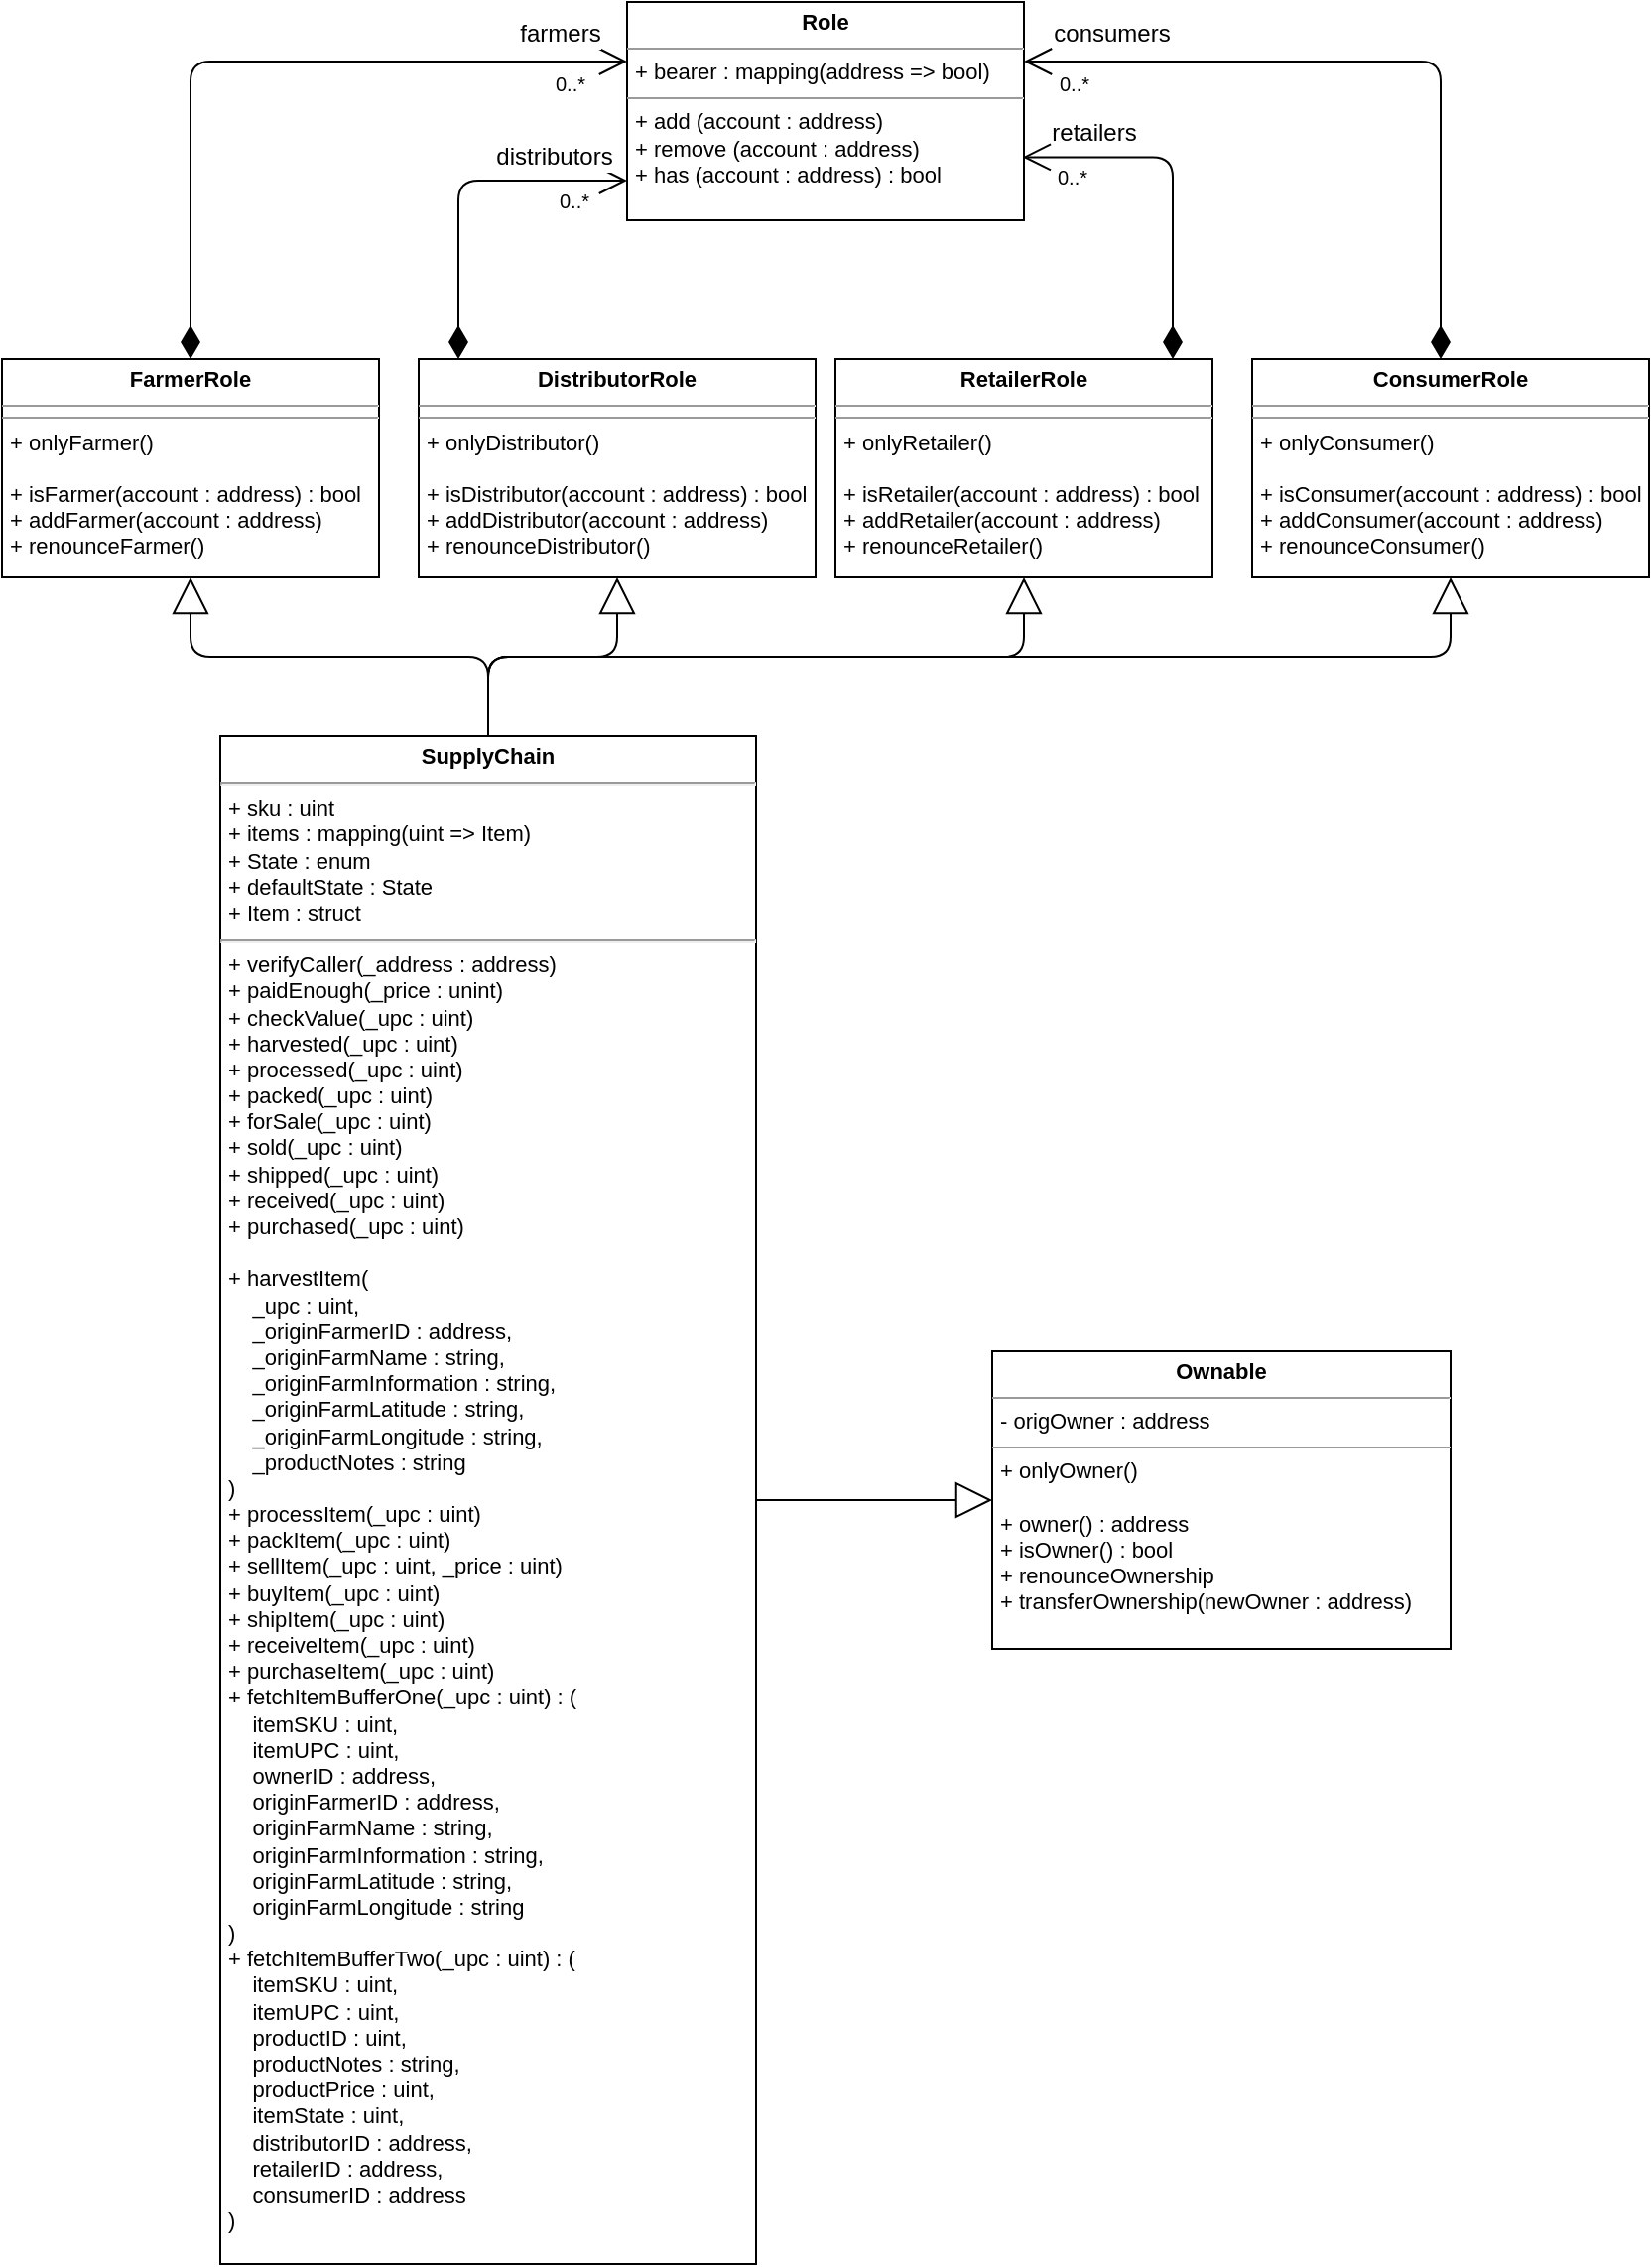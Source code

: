 <mxfile version="12.1.0" type="device" pages="1"><diagram name="Page-1" id="c4acf3e9-155e-7222-9cf6-157b1a14988f"><mxGraphModel dx="2560" dy="1373" grid="1" gridSize="10" guides="1" tooltips="1" connect="1" arrows="1" fold="1" page="1" pageScale="1" pageWidth="850" pageHeight="1100" background="#ffffff" math="0" shadow="0"><root><mxCell id="0"/><mxCell id="1" parent="0"/><mxCell id="5d2195bd80daf111-18" value="&lt;p style=&quot;margin: 4px 0px 0px; text-align: center; font-size: 11px;&quot;&gt;&lt;b style=&quot;font-size: 11px;&quot;&gt;SupplyChain&lt;/b&gt;&lt;/p&gt;&lt;hr style=&quot;font-size: 11px;&quot;&gt;&lt;p style=&quot;margin: 0px 0px 0px 4px; font-size: 11px;&quot;&gt;+ sku : uint&lt;br style=&quot;font-size: 11px;&quot;&gt;+ items : mapping(uint =&amp;gt; Item)&lt;br style=&quot;font-size: 11px;&quot;&gt;+ State : enum&lt;br style=&quot;font-size: 11px;&quot;&gt;+ defaultState : State&lt;br style=&quot;font-size: 11px;&quot;&gt;+ Item : struct&lt;/p&gt;&lt;hr style=&quot;font-size: 11px;&quot;&gt;&lt;p style=&quot;margin: 0px 0px 0px 4px; font-size: 11px;&quot;&gt;+ verifyCaller(_address : address)&lt;br style=&quot;font-size: 11px;&quot;&gt;+ paidEnough(_price : unint)&lt;br style=&quot;font-size: 11px;&quot;&gt;+ checkValue(_upc : uint)&lt;br style=&quot;font-size: 11px;&quot;&gt;+ harvested(_upc : uint)&lt;br style=&quot;font-size: 11px;&quot;&gt;+ processed(_upc : uint)&lt;br style=&quot;font-size: 11px;&quot;&gt;+ packed(_upc : uint)&lt;br style=&quot;font-size: 11px;&quot;&gt;+ forSale(_upc : uint)&lt;br style=&quot;font-size: 11px;&quot;&gt;+ sold(_upc : uint)&lt;br style=&quot;font-size: 11px;&quot;&gt;+ shipped(_upc : uint)&lt;br style=&quot;font-size: 11px;&quot;&gt;+ received(_upc : uint)&lt;br style=&quot;font-size: 11px;&quot;&gt;+ purchased(_upc : uint)&lt;/p&gt;&lt;p style=&quot;margin: 0px 0px 0px 4px; font-size: 11px;&quot;&gt;&lt;br style=&quot;font-size: 11px;&quot;&gt;&lt;/p&gt;&lt;p style=&quot;margin: 0px 0px 0px 4px; font-size: 11px;&quot;&gt;+ harvestItem(&lt;br style=&quot;font-size: 11px;&quot;&gt;&amp;nbsp;&amp;nbsp;&amp;nbsp; _upc : uint,&lt;br style=&quot;font-size: 11px;&quot;&gt;&amp;nbsp;&amp;nbsp;&amp;nbsp; _originFarmerID : address,&lt;br style=&quot;font-size: 11px;&quot;&gt;&amp;nbsp;&amp;nbsp;&amp;nbsp; _originFarmName : string,&lt;br style=&quot;font-size: 11px;&quot;&gt;&amp;nbsp;&amp;nbsp;&amp;nbsp; _originFarmInformation : string,&lt;br style=&quot;font-size: 11px;&quot;&gt;&amp;nbsp;&amp;nbsp;&amp;nbsp; _originFarmLatitude : string,&lt;br style=&quot;font-size: 11px;&quot;&gt;&amp;nbsp;&amp;nbsp;&amp;nbsp; _originFarmLongitude : string,&lt;br style=&quot;font-size: 11px;&quot;&gt;&amp;nbsp;&amp;nbsp;&amp;nbsp; _productNotes : string&lt;br style=&quot;font-size: 11px;&quot;&gt;)&lt;br style=&quot;font-size: 11px;&quot;&gt;+ processItem(_upc : uint)&lt;br style=&quot;font-size: 11px;&quot;&gt;+ packItem(_upc : uint)&lt;br style=&quot;font-size: 11px;&quot;&gt;+ sellItem(_upc : uint, _price : uint)&lt;br style=&quot;font-size: 11px;&quot;&gt;+ buyItem(_upc : uint)&lt;br style=&quot;font-size: 11px;&quot;&gt;+ shipItem(_upc : uint)&lt;br style=&quot;font-size: 11px;&quot;&gt;+ receiveItem(_upc : uint)&lt;br style=&quot;font-size: 11px;&quot;&gt;+ purchaseItem(_upc : uint)&lt;br style=&quot;font-size: 11px;&quot;&gt;+ fetchItemBufferOne(_upc : uint) : (&lt;br style=&quot;font-size: 11px;&quot;&gt;&amp;nbsp;&amp;nbsp;&amp;nbsp; itemSKU : uint,&lt;br style=&quot;font-size: 11px;&quot;&gt;&amp;nbsp;&amp;nbsp;&amp;nbsp; itemUPC : uint,&lt;br style=&quot;font-size: 11px;&quot;&gt;&amp;nbsp;&amp;nbsp;&amp;nbsp; ownerID : address,&lt;br style=&quot;font-size: 11px;&quot;&gt;&amp;nbsp;&amp;nbsp;&amp;nbsp; originFarmerID : address,&lt;br style=&quot;font-size: 11px;&quot;&gt;&amp;nbsp;&amp;nbsp;&amp;nbsp; originFarmName : string,&lt;br style=&quot;font-size: 11px;&quot;&gt;&amp;nbsp;&amp;nbsp;&amp;nbsp; originFarmInformation : string,&lt;br style=&quot;font-size: 11px;&quot;&gt;&amp;nbsp;&amp;nbsp;&amp;nbsp; originFarmLatitude : string,&lt;br style=&quot;font-size: 11px;&quot;&gt;&amp;nbsp;&amp;nbsp;&amp;nbsp; originFarmLongitude : string&lt;br style=&quot;font-size: 11px;&quot;&gt;)&lt;br style=&quot;font-size: 11px;&quot;&gt;+ fetchItemBufferTwo(_upc : uint) : (&lt;br style=&quot;font-size: 11px;&quot;&gt;&amp;nbsp;&amp;nbsp;&amp;nbsp; itemSKU : uint,&lt;br style=&quot;font-size: 11px;&quot;&gt;&amp;nbsp;&amp;nbsp;&amp;nbsp; itemUPC : uint,&lt;br style=&quot;font-size: 11px;&quot;&gt;&amp;nbsp;&amp;nbsp;&amp;nbsp; productID : uint,&lt;br style=&quot;font-size: 11px;&quot;&gt;&amp;nbsp;&amp;nbsp;&amp;nbsp; productNotes : string,&lt;br style=&quot;font-size: 11px;&quot;&gt;&amp;nbsp;&amp;nbsp;&amp;nbsp; productPrice : uint,&lt;br style=&quot;font-size: 11px;&quot;&gt;&amp;nbsp;&amp;nbsp;&amp;nbsp; itemState : uint,&lt;br style=&quot;font-size: 11px;&quot;&gt;&amp;nbsp;&amp;nbsp;&amp;nbsp; distributorID : address,&lt;br style=&quot;font-size: 11px;&quot;&gt;&amp;nbsp;&amp;nbsp;&amp;nbsp; retailerID : address,&lt;br style=&quot;font-size: 11px;&quot;&gt;&amp;nbsp;&amp;nbsp;&amp;nbsp; consumerID : address&lt;br style=&quot;font-size: 11px;&quot;&gt;)&lt;br style=&quot;font-size: 11px;&quot;&gt;&lt;/p&gt;" style="verticalAlign=top;align=left;overflow=fill;fontSize=11;fontFamily=Helvetica;html=1;rounded=0;shadow=0;comic=0;labelBackgroundColor=none;strokeColor=#000000;strokeWidth=1;fillColor=#ffffff;" parent="1" vertex="1"><mxGeometry x="150" y="490" width="270" height="770" as="geometry"/></mxCell><mxCell id="yuvGI27TkQrc1FVqv9fU-3" value="&lt;div&gt;&lt;br&gt;&lt;/div&gt;&lt;div&gt;&lt;br&gt;&lt;/div&gt;" style="endArrow=block;endSize=16;endFill=0;html=1;edgeStyle=orthogonalEdgeStyle;" edge="1" parent="1" source="5d2195bd80daf111-18" target="yuvGI27TkQrc1FVqv9fU-4"><mxGeometry width="160" relative="1" as="geometry"><mxPoint x="20" y="1140" as="sourcePoint"/><mxPoint x="180" y="1140" as="targetPoint"/></mxGeometry></mxCell><mxCell id="yuvGI27TkQrc1FVqv9fU-4" value="&lt;p style=&quot;margin: 4px 0px 0px ; text-align: center ; font-size: 11px&quot;&gt;&lt;font style=&quot;font-size: 11px&quot;&gt;&lt;b&gt;Ownable&lt;/b&gt;&lt;br&gt;&lt;/font&gt;&lt;/p&gt;&lt;hr style=&quot;font-size: 11px&quot; size=&quot;1&quot;&gt;&lt;p style=&quot;margin: 0px 0px 0px 4px ; font-size: 11px&quot;&gt;&lt;font style=&quot;font-size: 11px&quot;&gt;- origOwner : address&lt;br&gt;&lt;/font&gt;&lt;/p&gt;&lt;hr style=&quot;font-size: 11px&quot; size=&quot;1&quot;&gt;&lt;p style=&quot;margin: 0px 0px 0px 4px ; font-size: 11px&quot;&gt;&lt;font style=&quot;font-size: 11px&quot;&gt;+ onlyOwner()&lt;/font&gt;&lt;/p&gt;&lt;p style=&quot;margin: 0px 0px 0px 4px ; font-size: 11px&quot;&gt;&lt;font style=&quot;font-size: 11px&quot;&gt;&lt;br&gt;&lt;/font&gt;&lt;/p&gt;&lt;p style=&quot;margin: 0px 0px 0px 4px ; font-size: 11px&quot;&gt;&lt;font style=&quot;font-size: 11px&quot;&gt;+ owner() : address&lt;br&gt;+ isOwner() : bool&lt;/font&gt;&lt;/p&gt;&lt;p style=&quot;margin: 0px 0px 0px 4px ; font-size: 11px&quot;&gt;&lt;font style=&quot;font-size: 11px&quot;&gt;+ renounceOwnership&lt;br&gt;+ transferOwnership(newOwner : address)&lt;br&gt;&lt;/font&gt;&lt;/p&gt;" style="verticalAlign=top;align=left;overflow=fill;fontSize=12;fontFamily=Helvetica;html=1;rounded=0;shadow=0;comic=0;labelBackgroundColor=none;strokeColor=#000000;strokeWidth=1;fillColor=#ffffff;" vertex="1" parent="1"><mxGeometry x="539" y="800" width="231" height="150" as="geometry"/></mxCell><mxCell id="yuvGI27TkQrc1FVqv9fU-5" value="&lt;p style=&quot;margin: 4px 0px 0px ; text-align: center ; font-size: 11px&quot;&gt;&lt;font style=&quot;font-size: 11px&quot;&gt;&lt;b&gt;FarmerRole&lt;/b&gt;&lt;/font&gt;&lt;/p&gt;&lt;hr style=&quot;font-size: 11px&quot; size=&quot;1&quot;&gt;&lt;hr style=&quot;font-size: 11px&quot; size=&quot;1&quot;&gt;&lt;p style=&quot;margin: 0px 0px 0px 4px ; font-size: 11px&quot;&gt;&lt;font style=&quot;font-size: 11px&quot;&gt;+ onlyFarmer()&lt;/font&gt;&lt;/p&gt;&lt;p style=&quot;margin: 0px 0px 0px 4px ; font-size: 11px&quot;&gt;&lt;font style=&quot;font-size: 11px&quot;&gt;&lt;br&gt;&lt;/font&gt;&lt;/p&gt;&lt;p style=&quot;margin: 0px 0px 0px 4px ; font-size: 11px&quot;&gt;&lt;font style=&quot;font-size: 11px&quot;&gt;+ isFarmer(account : &lt;/font&gt;&lt;font style=&quot;font-size: 11px&quot;&gt;&lt;font style=&quot;font-size: 11px&quot;&gt;address&lt;/font&gt;) : bool&lt;br&gt;+ addFarmer(&lt;/font&gt;&lt;font style=&quot;font-size: 11px&quot;&gt;&lt;font style=&quot;font-size: 11px&quot;&gt;account : &lt;/font&gt;&lt;font style=&quot;font-size: 11px&quot;&gt;&lt;font style=&quot;font-size: 11px&quot;&gt;address&lt;/font&gt;&lt;/font&gt;)&lt;br&gt;+ renounceFarmer()&lt;br&gt;&lt;/font&gt;&lt;/p&gt;" style="verticalAlign=top;align=left;overflow=fill;fontSize=12;fontFamily=Helvetica;html=1;rounded=0;shadow=0;comic=0;labelBackgroundColor=none;strokeColor=#000000;strokeWidth=1;fillColor=#ffffff;" vertex="1" parent="1"><mxGeometry x="40" y="300" width="190" height="110" as="geometry"/></mxCell><mxCell id="yuvGI27TkQrc1FVqv9fU-6" value="&lt;p style=&quot;margin: 4px 0px 0px ; text-align: center ; font-size: 11px&quot;&gt;&lt;font style=&quot;font-size: 11px&quot;&gt;&lt;b&gt;DistributorRole&lt;/b&gt;&lt;/font&gt;&lt;/p&gt;&lt;hr style=&quot;font-size: 11px&quot; size=&quot;1&quot;&gt;&lt;hr style=&quot;font-size: 11px&quot; size=&quot;1&quot;&gt;&lt;p style=&quot;margin: 0px 0px 0px 4px ; font-size: 11px&quot;&gt;&lt;font style=&quot;font-size: 11px&quot;&gt;+ onlyDistributor()&lt;/font&gt;&lt;/p&gt;&lt;p style=&quot;margin: 0px 0px 0px 4px ; font-size: 11px&quot;&gt;&lt;font style=&quot;font-size: 11px&quot;&gt;&lt;br&gt;&lt;/font&gt;&lt;/p&gt;&lt;p style=&quot;margin: 0px 0px 0px 4px ; font-size: 11px&quot;&gt;&lt;font style=&quot;font-size: 11px&quot;&gt;+ isDistributor(&lt;/font&gt;&lt;font style=&quot;font-size: 11px&quot;&gt;&lt;font style=&quot;font-size: 11px&quot;&gt;account : &lt;/font&gt;&lt;font style=&quot;font-size: 11px&quot;&gt;&lt;font style=&quot;font-size: 11px&quot;&gt;address&lt;/font&gt;&lt;/font&gt;) : bool&lt;br&gt;+ addDistributor(&lt;/font&gt;&lt;font style=&quot;font-size: 11px&quot;&gt;&lt;font style=&quot;font-size: 11px&quot;&gt;account : &lt;/font&gt;&lt;font style=&quot;font-size: 11px&quot;&gt;&lt;font style=&quot;font-size: 11px&quot;&gt;address&lt;/font&gt;&lt;/font&gt;)&lt;br&gt;+ renounceDistributor()&lt;/font&gt;&lt;/p&gt;" style="verticalAlign=top;align=left;overflow=fill;fontSize=12;fontFamily=Helvetica;html=1;rounded=0;shadow=0;comic=0;labelBackgroundColor=none;strokeColor=#000000;strokeWidth=1;fillColor=#ffffff;" vertex="1" parent="1"><mxGeometry x="250" y="300" width="200" height="110" as="geometry"/></mxCell><mxCell id="yuvGI27TkQrc1FVqv9fU-7" value="&lt;p style=&quot;margin: 4px 0px 0px ; text-align: center ; font-size: 11px&quot;&gt;&lt;font style=&quot;font-size: 11px&quot;&gt;&lt;b&gt;RetailerRole&lt;/b&gt;&lt;/font&gt;&lt;/p&gt;&lt;hr style=&quot;font-size: 11px&quot; size=&quot;1&quot;&gt;&lt;hr style=&quot;font-size: 11px&quot; size=&quot;1&quot;&gt;&lt;p style=&quot;margin: 0px 0px 0px 4px ; font-size: 11px&quot;&gt;&lt;font style=&quot;font-size: 11px&quot;&gt;+ onlyRetailer()&lt;/font&gt;&lt;/p&gt;&lt;p style=&quot;margin: 0px 0px 0px 4px ; font-size: 11px&quot;&gt;&lt;font style=&quot;font-size: 11px&quot;&gt;&lt;br&gt;&lt;/font&gt;&lt;/p&gt;&lt;p style=&quot;margin: 0px 0px 0px 4px ; font-size: 11px&quot;&gt;&lt;font style=&quot;font-size: 11px&quot;&gt;+ isRetailer(&lt;/font&gt;&lt;font style=&quot;font-size: 11px&quot;&gt;&lt;font style=&quot;font-size: 11px&quot;&gt;account : &lt;/font&gt;&lt;font style=&quot;font-size: 11px&quot;&gt;&lt;font style=&quot;font-size: 11px&quot;&gt;address&lt;/font&gt;&lt;/font&gt;) : bool&lt;br&gt;+ addRetailer(&lt;/font&gt;&lt;font style=&quot;font-size: 11px&quot;&gt;&lt;font style=&quot;font-size: 11px&quot;&gt;account : &lt;/font&gt;&lt;font style=&quot;font-size: 11px&quot;&gt;&lt;font style=&quot;font-size: 11px&quot;&gt;address&lt;/font&gt;&lt;/font&gt;)&lt;br&gt;+ renounceRetailer()&lt;/font&gt;&lt;/p&gt;" style="verticalAlign=top;align=left;overflow=fill;fontSize=12;fontFamily=Helvetica;html=1;rounded=0;shadow=0;comic=0;labelBackgroundColor=none;strokeColor=#000000;strokeWidth=1;fillColor=#ffffff;" vertex="1" parent="1"><mxGeometry x="460" y="300" width="190" height="110" as="geometry"/></mxCell><mxCell id="yuvGI27TkQrc1FVqv9fU-8" value="&lt;p style=&quot;margin: 4px 0px 0px ; text-align: center ; font-size: 11px&quot;&gt;&lt;font style=&quot;font-size: 11px&quot;&gt;&lt;b&gt;ConsumerRole&lt;/b&gt;&lt;/font&gt;&lt;/p&gt;&lt;hr style=&quot;font-size: 11px&quot; size=&quot;1&quot;&gt;&lt;hr style=&quot;font-size: 11px&quot; size=&quot;1&quot;&gt;&lt;p style=&quot;margin: 0px 0px 0px 4px ; font-size: 11px&quot;&gt;&lt;font style=&quot;font-size: 11px&quot;&gt;+ onlyConsumer()&lt;/font&gt;&lt;/p&gt;&lt;p style=&quot;margin: 0px 0px 0px 4px ; font-size: 11px&quot;&gt;&lt;font style=&quot;font-size: 11px&quot;&gt;&lt;br&gt;&lt;/font&gt;&lt;/p&gt;&lt;p style=&quot;margin: 0px 0px 0px 4px ; font-size: 11px&quot;&gt;&lt;font style=&quot;font-size: 11px&quot;&gt;+ isConsumer(&lt;/font&gt;&lt;font style=&quot;font-size: 11px&quot;&gt;&lt;font style=&quot;font-size: 11px&quot;&gt;account : &lt;/font&gt;&lt;font style=&quot;font-size: 11px&quot;&gt;&lt;font style=&quot;font-size: 11px&quot;&gt;address&lt;/font&gt;&lt;/font&gt;) : bool&lt;br&gt;+ addConsumer(&lt;/font&gt;&lt;font style=&quot;font-size: 11px&quot;&gt;&lt;font style=&quot;font-size: 11px&quot;&gt;account : &lt;/font&gt;&lt;font style=&quot;font-size: 11px&quot;&gt;&lt;font style=&quot;font-size: 11px&quot;&gt;address&lt;/font&gt;&lt;/font&gt;)&lt;br&gt;+ renounceConsumer()&lt;/font&gt;&lt;/p&gt;" style="verticalAlign=top;align=left;overflow=fill;fontSize=12;fontFamily=Helvetica;html=1;rounded=0;shadow=0;comic=0;labelBackgroundColor=none;strokeColor=#000000;strokeWidth=1;fillColor=#ffffff;" vertex="1" parent="1"><mxGeometry x="670" y="300" width="200" height="110" as="geometry"/></mxCell><mxCell id="yuvGI27TkQrc1FVqv9fU-9" value="&lt;div&gt;&lt;br&gt;&lt;/div&gt;&lt;div&gt;&lt;br&gt;&lt;/div&gt;" style="endArrow=block;endSize=16;endFill=0;html=1;edgeStyle=elbowEdgeStyle;elbow=vertical;" edge="1" parent="1" source="5d2195bd80daf111-18" target="yuvGI27TkQrc1FVqv9fU-5"><mxGeometry width="160" relative="1" as="geometry"><mxPoint x="400" y="529.969" as="sourcePoint"/><mxPoint x="530" y="534.031" as="targetPoint"/></mxGeometry></mxCell><mxCell id="yuvGI27TkQrc1FVqv9fU-10" value="&lt;div&gt;&lt;br&gt;&lt;/div&gt;&lt;div&gt;&lt;br&gt;&lt;/div&gt;" style="endArrow=block;endSize=16;endFill=0;html=1;edgeStyle=elbowEdgeStyle;elbow=vertical;" edge="1" parent="1" source="5d2195bd80daf111-18" target="yuvGI27TkQrc1FVqv9fU-6"><mxGeometry width="160" relative="1" as="geometry"><mxPoint x="410.885" y="560" as="sourcePoint"/><mxPoint x="300.115" y="440" as="targetPoint"/></mxGeometry></mxCell><mxCell id="yuvGI27TkQrc1FVqv9fU-11" value="&lt;div&gt;&lt;br&gt;&lt;/div&gt;&lt;div&gt;&lt;br&gt;&lt;/div&gt;" style="endArrow=block;endSize=16;endFill=0;html=1;edgeStyle=elbowEdgeStyle;elbow=vertical;" edge="1" parent="1" source="5d2195bd80daf111-18" target="yuvGI27TkQrc1FVqv9fU-7"><mxGeometry width="160" relative="1" as="geometry"><mxPoint x="470" y="570" as="sourcePoint"/><mxPoint x="470" y="450" as="targetPoint"/></mxGeometry></mxCell><mxCell id="yuvGI27TkQrc1FVqv9fU-12" value="&lt;div&gt;&lt;br&gt;&lt;/div&gt;&lt;div&gt;&lt;br&gt;&lt;/div&gt;" style="endArrow=block;endSize=16;endFill=0;html=1;edgeStyle=elbowEdgeStyle;elbow=vertical;" edge="1" parent="1" source="5d2195bd80daf111-18" target="yuvGI27TkQrc1FVqv9fU-8"><mxGeometry width="160" relative="1" as="geometry"><mxPoint x="395" y="590" as="sourcePoint"/><mxPoint x="395" y="470" as="targetPoint"/></mxGeometry></mxCell><mxCell id="yuvGI27TkQrc1FVqv9fU-13" value="&lt;p style=&quot;margin: 4px 0px 0px ; text-align: center ; font-size: 11px&quot;&gt;&lt;font style=&quot;font-size: 11px&quot;&gt;&lt;b&gt;Role&lt;/b&gt;&lt;/font&gt;&lt;/p&gt;&lt;hr style=&quot;font-size: 11px&quot; size=&quot;1&quot;&gt;&lt;p style=&quot;margin: 0px 0px 0px 4px ; font-size: 11px&quot;&gt;&lt;font style=&quot;font-size: 11px&quot;&gt;+ bearer : mapping(address =&amp;gt; bool)&lt;/font&gt;&lt;font style=&quot;font-size: 11px&quot;&gt;&lt;br&gt;&lt;/font&gt;&lt;/p&gt;&lt;hr style=&quot;font-size: 11px&quot; size=&quot;1&quot;&gt;&lt;p style=&quot;margin: 0px 0px 0px 4px ; font-size: 11px&quot;&gt;&lt;font style=&quot;font-size: 11px&quot;&gt;+ add (account : address)&lt;br&gt;&lt;/font&gt;&lt;font style=&quot;font-size: 11px&quot;&gt;+ remove (account : address) &lt;br&gt;&lt;/font&gt;&lt;font style=&quot;font-size: 11px&quot;&gt;+ has (account : address) : bool&lt;br&gt;&lt;/font&gt;&lt;/p&gt;" style="verticalAlign=top;align=left;overflow=fill;fontSize=12;fontFamily=Helvetica;html=1;rounded=0;shadow=0;comic=0;labelBackgroundColor=none;strokeColor=#000000;strokeWidth=1;fillColor=#ffffff;" vertex="1" parent="1"><mxGeometry x="355" y="120" width="200" height="110" as="geometry"/></mxCell><mxCell id="yuvGI27TkQrc1FVqv9fU-14" value="" style="endArrow=open;html=1;endSize=12;startArrow=diamondThin;startSize=14;startFill=1;edgeStyle=orthogonalEdgeStyle;align=left;verticalAlign=bottom;elbow=vertical;" edge="1" parent="1" source="yuvGI27TkQrc1FVqv9fU-5" target="yuvGI27TkQrc1FVqv9fU-13"><mxGeometry x="-1" y="3" relative="1" as="geometry"><mxPoint x="135.13" y="360.391" as="sourcePoint"/><mxPoint x="270" y="230" as="targetPoint"/><Array as="points"><mxPoint x="135" y="150"/></Array></mxGeometry></mxCell><mxCell id="yuvGI27TkQrc1FVqv9fU-18" value="&lt;font style=&quot;font-size: 10px&quot;&gt;0..*&lt;/font&gt;" style="text;html=1;resizable=0;points=[];align=center;verticalAlign=middle;labelBackgroundColor=#ffffff;" vertex="1" connectable="0" parent="yuvGI27TkQrc1FVqv9fU-14"><mxGeometry x="0.886" y="-1" relative="1" as="geometry"><mxPoint x="-8" y="9.5" as="offset"/></mxGeometry></mxCell><mxCell id="yuvGI27TkQrc1FVqv9fU-20" value="farmers" style="text;html=1;resizable=0;points=[];align=center;verticalAlign=middle;labelBackgroundColor=#ffffff;" vertex="1" connectable="0" parent="yuvGI27TkQrc1FVqv9fU-14"><mxGeometry x="0.848" y="1" relative="1" as="geometry"><mxPoint x="-6" y="-13.5" as="offset"/></mxGeometry></mxCell><mxCell id="yuvGI27TkQrc1FVqv9fU-21" value="" style="endArrow=open;html=1;endSize=12;startArrow=diamondThin;startSize=14;startFill=1;edgeStyle=orthogonalEdgeStyle;align=left;verticalAlign=bottom;elbow=vertical;" edge="1" parent="1" source="yuvGI27TkQrc1FVqv9fU-6" target="yuvGI27TkQrc1FVqv9fU-13"><mxGeometry x="-1" y="3" relative="1" as="geometry"><mxPoint x="269.913" y="360" as="sourcePoint"/><mxPoint x="300" y="220" as="targetPoint"/><Array as="points"><mxPoint x="270" y="210"/></Array></mxGeometry></mxCell><mxCell id="yuvGI27TkQrc1FVqv9fU-22" value="&lt;font style=&quot;font-size: 10px&quot;&gt;0..*&lt;/font&gt;" style="text;html=1;resizable=0;points=[];align=center;verticalAlign=middle;labelBackgroundColor=#ffffff;" vertex="1" connectable="0" parent="yuvGI27TkQrc1FVqv9fU-21"><mxGeometry x="0.886" y="-1" relative="1" as="geometry"><mxPoint x="-17.5" y="9" as="offset"/></mxGeometry></mxCell><mxCell id="yuvGI27TkQrc1FVqv9fU-23" value="distributors" style="text;html=1;resizable=0;points=[];align=center;verticalAlign=middle;labelBackgroundColor=#ffffff;" vertex="1" connectable="0" parent="yuvGI27TkQrc1FVqv9fU-21"><mxGeometry x="0.848" y="1" relative="1" as="geometry"><mxPoint x="-24" y="-11.5" as="offset"/></mxGeometry></mxCell><mxCell id="yuvGI27TkQrc1FVqv9fU-24" value="" style="endArrow=open;html=1;endSize=12;startArrow=diamondThin;startSize=14;startFill=1;edgeStyle=orthogonalEdgeStyle;align=left;verticalAlign=bottom;elbow=vertical;entryX=0.997;entryY=0.711;entryDx=0;entryDy=0;entryPerimeter=0;" edge="1" parent="1" source="yuvGI27TkQrc1FVqv9fU-7" target="yuvGI27TkQrc1FVqv9fU-13"><mxGeometry x="-1" y="3" relative="1" as="geometry"><mxPoint x="630" y="300" as="sourcePoint"/><mxPoint x="709.5" y="210" as="targetPoint"/><Array as="points"><mxPoint x="630" y="198"/></Array></mxGeometry></mxCell><mxCell id="yuvGI27TkQrc1FVqv9fU-25" value="&lt;font style=&quot;font-size: 10px&quot;&gt;0..*&lt;/font&gt;" style="text;html=1;resizable=0;points=[];align=center;verticalAlign=middle;labelBackgroundColor=#ffffff;" vertex="1" connectable="0" parent="yuvGI27TkQrc1FVqv9fU-24"><mxGeometry x="0.886" y="-1" relative="1" as="geometry"><mxPoint x="14.5" y="11" as="offset"/></mxGeometry></mxCell><mxCell id="yuvGI27TkQrc1FVqv9fU-26" value="retailers" style="text;html=1;resizable=0;points=[];align=center;verticalAlign=middle;labelBackgroundColor=#ffffff;" vertex="1" connectable="0" parent="yuvGI27TkQrc1FVqv9fU-24"><mxGeometry x="0.848" y="1" relative="1" as="geometry"><mxPoint x="21.5" y="-13.5" as="offset"/></mxGeometry></mxCell><mxCell id="yuvGI27TkQrc1FVqv9fU-27" value="" style="endArrow=open;html=1;endSize=12;startArrow=diamondThin;startSize=14;startFill=1;edgeStyle=orthogonalEdgeStyle;align=left;verticalAlign=bottom;elbow=vertical;" edge="1" parent="1" source="yuvGI27TkQrc1FVqv9fU-8" target="yuvGI27TkQrc1FVqv9fU-13"><mxGeometry x="-1" y="3" relative="1" as="geometry"><mxPoint x="764.696" y="360" as="sourcePoint"/><mxPoint x="670" y="140" as="targetPoint"/><Array as="points"><mxPoint x="765" y="150"/></Array></mxGeometry></mxCell><mxCell id="yuvGI27TkQrc1FVqv9fU-28" value="&lt;font style=&quot;font-size: 10px&quot;&gt;0..*&lt;/font&gt;" style="text;html=1;resizable=0;points=[];align=center;verticalAlign=middle;labelBackgroundColor=#ffffff;" vertex="1" connectable="0" parent="yuvGI27TkQrc1FVqv9fU-27"><mxGeometry x="0.886" y="-1" relative="1" as="geometry"><mxPoint x="4" y="11.5" as="offset"/></mxGeometry></mxCell><mxCell id="yuvGI27TkQrc1FVqv9fU-29" value="&lt;div&gt;consumers&lt;/div&gt;" style="text;html=1;resizable=0;points=[];align=center;verticalAlign=middle;labelBackgroundColor=#ffffff;" vertex="1" connectable="0" parent="yuvGI27TkQrc1FVqv9fU-27"><mxGeometry x="0.848" y="1" relative="1" as="geometry"><mxPoint x="16" y="-15.5" as="offset"/></mxGeometry></mxCell></root></mxGraphModel></diagram></mxfile>